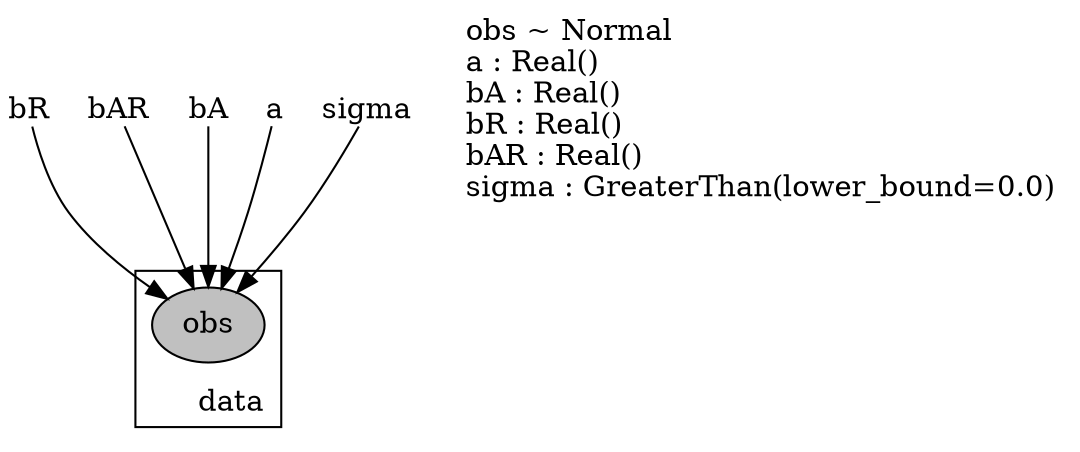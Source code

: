 digraph {
	bR [label=bR fillcolor=white shape=plain style=filled]
	bAR [label=bAR fillcolor=white shape=plain style=filled]
	bA [label=bA fillcolor=white shape=plain style=filled]
	a [label=a fillcolor=white shape=plain style=filled]
	sigma [label=sigma fillcolor=white shape=plain style=filled]
	subgraph cluster_data {
		label=data labeljust=r labelloc=b
		obs [label=obs fillcolor=gray shape=ellipse style=filled]
	}
	bR -> obs
	bAR -> obs
	sigma -> obs
	a -> obs
	bA -> obs
	distribution_description_node [label="obs ~ Normal\la : Real()\lbA : Real()\lbR : Real()\lbAR : Real()\lsigma : GreaterThan(lower_bound=0.0)\l" shape=plaintext]
}
